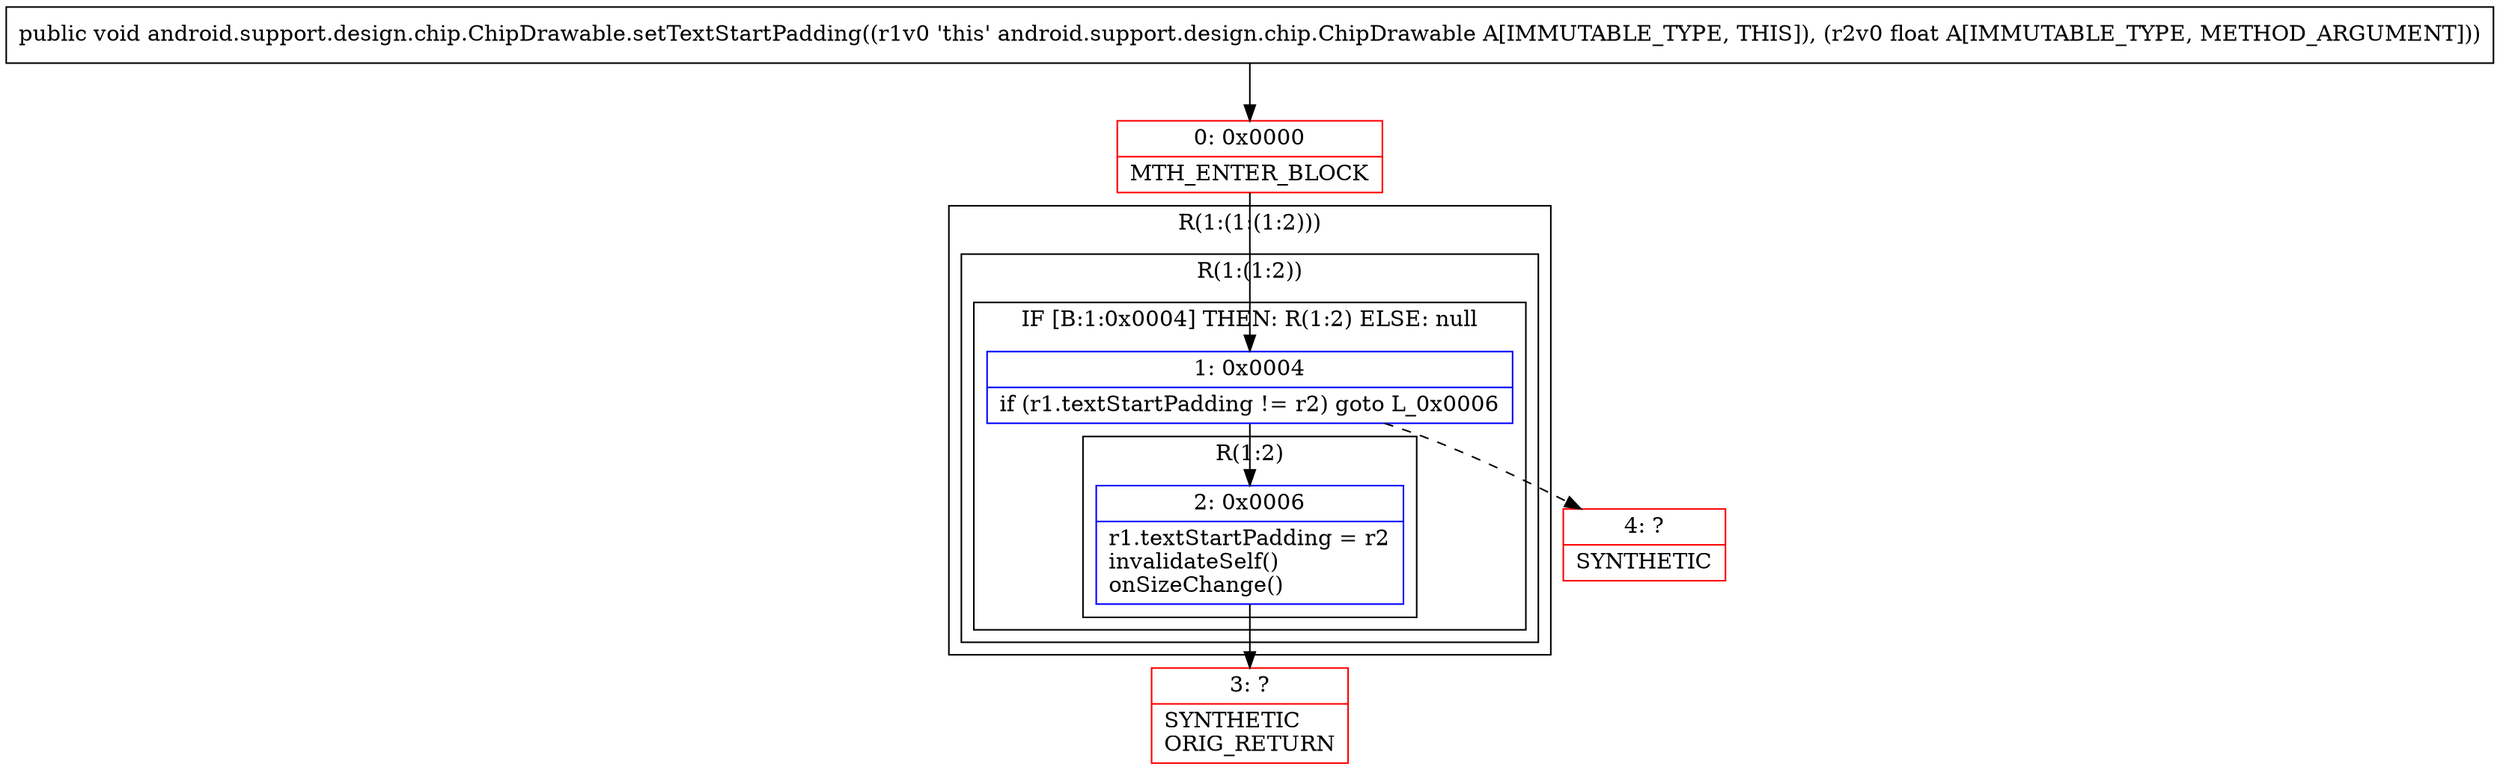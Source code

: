 digraph "CFG forandroid.support.design.chip.ChipDrawable.setTextStartPadding(F)V" {
subgraph cluster_Region_665830167 {
label = "R(1:(1:(1:2)))";
node [shape=record,color=blue];
subgraph cluster_Region_502572293 {
label = "R(1:(1:2))";
node [shape=record,color=blue];
subgraph cluster_IfRegion_1007398549 {
label = "IF [B:1:0x0004] THEN: R(1:2) ELSE: null";
node [shape=record,color=blue];
Node_1 [shape=record,label="{1\:\ 0x0004|if (r1.textStartPadding != r2) goto L_0x0006\l}"];
subgraph cluster_Region_1677418366 {
label = "R(1:2)";
node [shape=record,color=blue];
Node_2 [shape=record,label="{2\:\ 0x0006|r1.textStartPadding = r2\linvalidateSelf()\lonSizeChange()\l}"];
}
}
}
}
Node_0 [shape=record,color=red,label="{0\:\ 0x0000|MTH_ENTER_BLOCK\l}"];
Node_3 [shape=record,color=red,label="{3\:\ ?|SYNTHETIC\lORIG_RETURN\l}"];
Node_4 [shape=record,color=red,label="{4\:\ ?|SYNTHETIC\l}"];
MethodNode[shape=record,label="{public void android.support.design.chip.ChipDrawable.setTextStartPadding((r1v0 'this' android.support.design.chip.ChipDrawable A[IMMUTABLE_TYPE, THIS]), (r2v0 float A[IMMUTABLE_TYPE, METHOD_ARGUMENT])) }"];
MethodNode -> Node_0;
Node_1 -> Node_2;
Node_1 -> Node_4[style=dashed];
Node_2 -> Node_3;
Node_0 -> Node_1;
}


